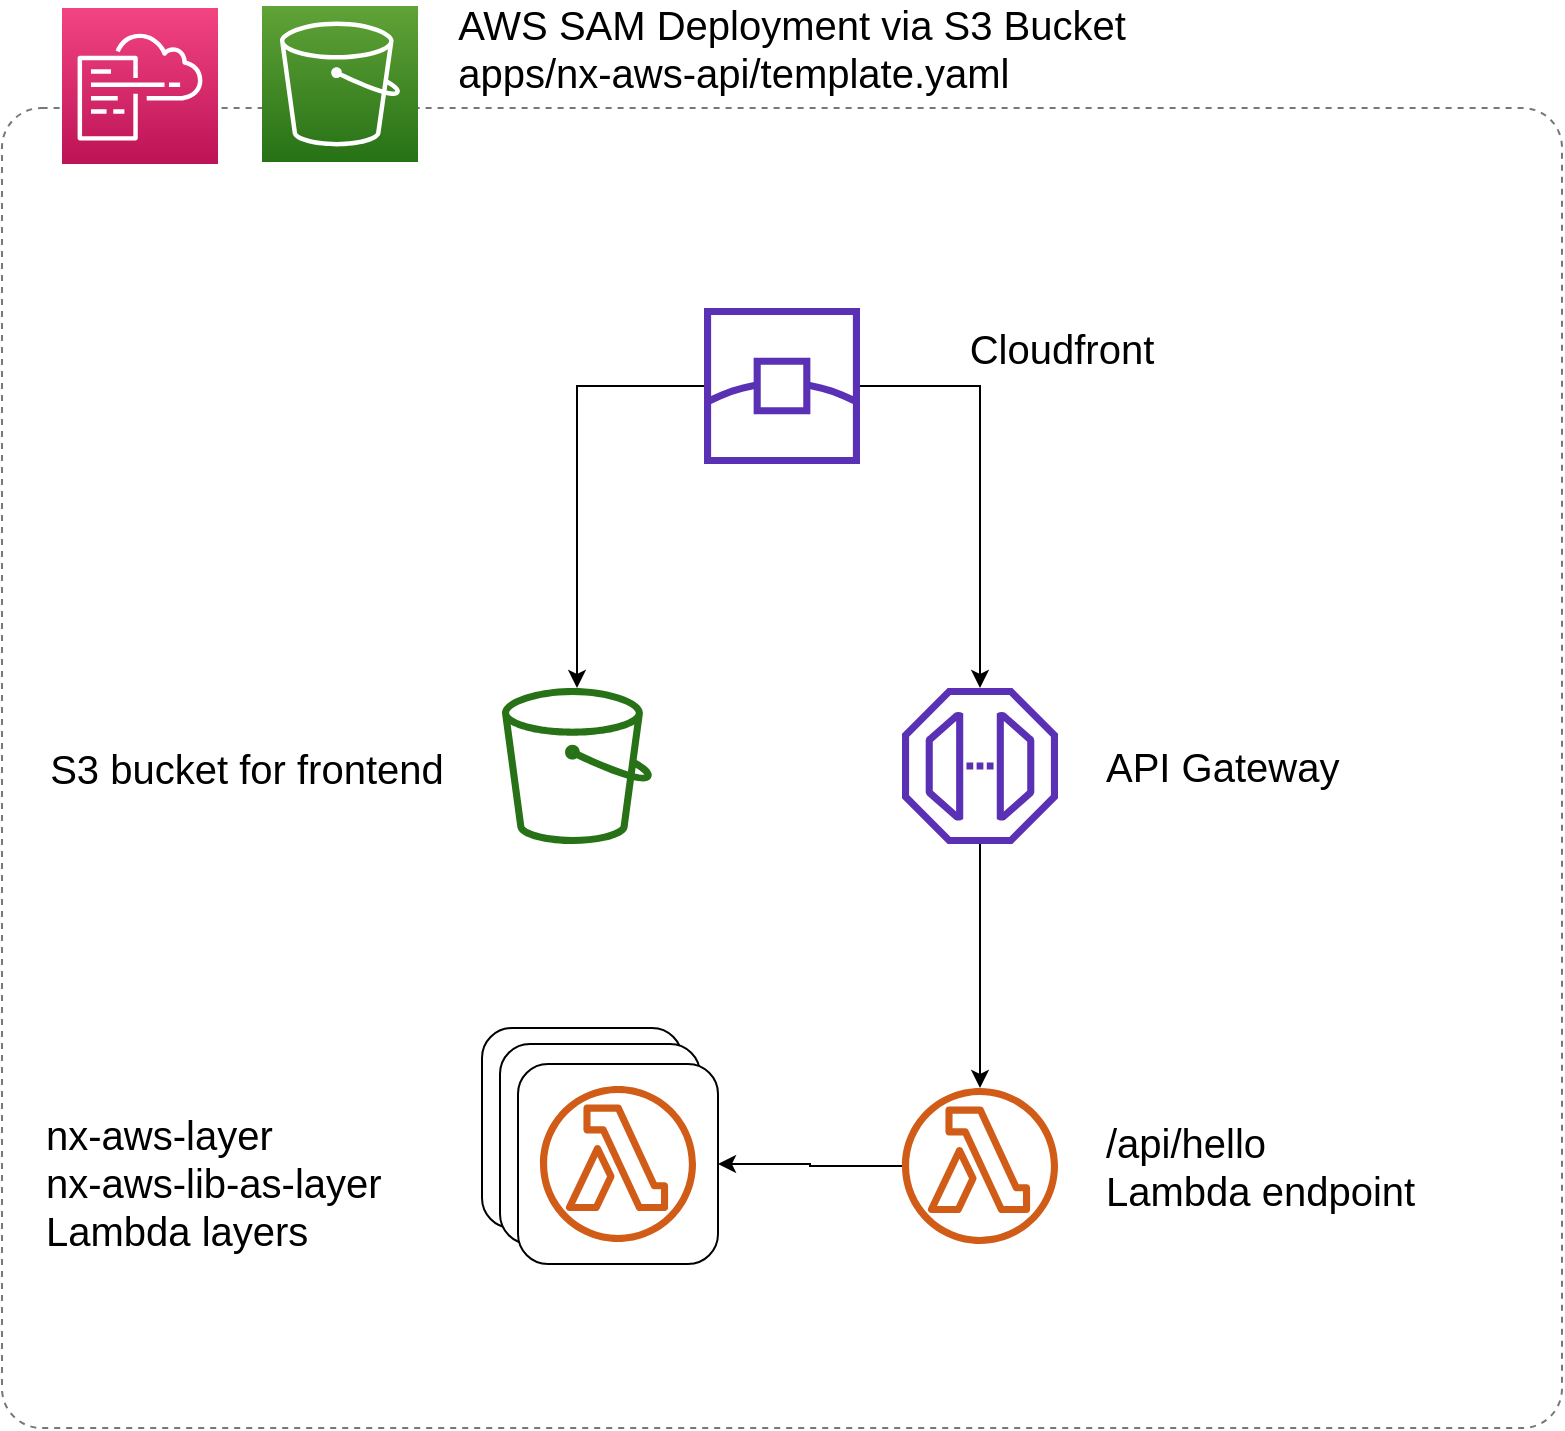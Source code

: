 <mxfile version="14.4.9"><diagram id="YsksXHKmHlCAyTe4qaAD" name="Page-1"><mxGraphModel dx="1443" dy="1986" grid="1" gridSize="10" guides="1" tooltips="1" connect="1" arrows="1" fold="1" page="1" pageScale="1" pageWidth="850" pageHeight="1100" math="0" shadow="0"><root><mxCell id="0"/><mxCell id="1" parent="0"/><mxCell id="RdjsSQ0WNaS1Q-KGjYWc-30" value="" style="rounded=1;whiteSpace=wrap;html=1;fontSize=20;fillColor=none;dashed=1;strokeColor=#777777;arcSize=3;" vertex="1" parent="1"><mxGeometry x="30" y="120" width="780" height="660" as="geometry"/></mxCell><mxCell id="RdjsSQ0WNaS1Q-KGjYWc-28" style="edgeStyle=orthogonalEdgeStyle;rounded=0;orthogonalLoop=1;jettySize=auto;html=1;entryX=1;entryY=0.5;entryDx=0;entryDy=0;" edge="1" parent="1" source="RdjsSQ0WNaS1Q-KGjYWc-2" target="RdjsSQ0WNaS1Q-KGjYWc-24"><mxGeometry relative="1" as="geometry"/></mxCell><mxCell id="RdjsSQ0WNaS1Q-KGjYWc-2" value="" style="outlineConnect=0;fontColor=#232F3E;gradientColor=none;fillColor=#D05C17;strokeColor=none;dashed=0;verticalLabelPosition=bottom;verticalAlign=top;align=center;html=1;fontSize=12;fontStyle=0;aspect=fixed;pointerEvents=1;shape=mxgraph.aws4.lambda_function;" vertex="1" parent="1"><mxGeometry x="480" y="610" width="78" height="78" as="geometry"/></mxCell><mxCell id="RdjsSQ0WNaS1Q-KGjYWc-3" value="" style="points=[[0,0,0],[0.25,0,0],[0.5,0,0],[0.75,0,0],[1,0,0],[0,1,0],[0.25,1,0],[0.5,1,0],[0.75,1,0],[1,1,0],[0,0.25,0],[0,0.5,0],[0,0.75,0],[1,0.25,0],[1,0.5,0],[1,0.75,0]];points=[[0,0,0],[0.25,0,0],[0.5,0,0],[0.75,0,0],[1,0,0],[0,1,0],[0.25,1,0],[0.5,1,0],[0.75,1,0],[1,1,0],[0,0.25,0],[0,0.5,0],[0,0.75,0],[1,0.25,0],[1,0.5,0],[1,0.75,0]];outlineConnect=0;fontColor=#232F3E;gradientColor=#F34482;gradientDirection=north;fillColor=#BC1356;strokeColor=#ffffff;dashed=0;verticalLabelPosition=bottom;verticalAlign=top;align=center;html=1;fontSize=12;fontStyle=0;aspect=fixed;shape=mxgraph.aws4.resourceIcon;resIcon=mxgraph.aws4.cloudformation;" vertex="1" parent="1"><mxGeometry x="60" y="70" width="78" height="78" as="geometry"/></mxCell><mxCell id="RdjsSQ0WNaS1Q-KGjYWc-5" value="" style="outlineConnect=0;fontColor=#232F3E;gradientColor=none;fillColor=#277116;strokeColor=none;dashed=0;verticalLabelPosition=bottom;verticalAlign=top;align=center;html=1;fontSize=12;fontStyle=0;aspect=fixed;pointerEvents=1;shape=mxgraph.aws4.bucket;" vertex="1" parent="1"><mxGeometry x="280" y="410" width="75" height="78" as="geometry"/></mxCell><mxCell id="RdjsSQ0WNaS1Q-KGjYWc-6" value="" style="points=[[0,0,0],[0.25,0,0],[0.5,0,0],[0.75,0,0],[1,0,0],[0,1,0],[0.25,1,0],[0.5,1,0],[0.75,1,0],[1,1,0],[0,0.25,0],[0,0.5,0],[0,0.75,0],[1,0.25,0],[1,0.5,0],[1,0.75,0]];outlineConnect=0;fontColor=#232F3E;gradientColor=#60A337;gradientDirection=north;fillColor=#277116;strokeColor=#ffffff;dashed=0;verticalLabelPosition=bottom;verticalAlign=top;align=center;html=1;fontSize=12;fontStyle=0;aspect=fixed;shape=mxgraph.aws4.resourceIcon;resIcon=mxgraph.aws4.s3;" vertex="1" parent="1"><mxGeometry x="160" y="69" width="78" height="78" as="geometry"/></mxCell><mxCell id="RdjsSQ0WNaS1Q-KGjYWc-20" style="edgeStyle=orthogonalEdgeStyle;rounded=0;orthogonalLoop=1;jettySize=auto;html=1;" edge="1" parent="1" source="RdjsSQ0WNaS1Q-KGjYWc-10" target="RdjsSQ0WNaS1Q-KGjYWc-5"><mxGeometry relative="1" as="geometry"/></mxCell><mxCell id="RdjsSQ0WNaS1Q-KGjYWc-21" style="edgeStyle=orthogonalEdgeStyle;rounded=0;orthogonalLoop=1;jettySize=auto;html=1;" edge="1" parent="1" source="RdjsSQ0WNaS1Q-KGjYWc-10" target="RdjsSQ0WNaS1Q-KGjYWc-11"><mxGeometry relative="1" as="geometry"/></mxCell><mxCell id="RdjsSQ0WNaS1Q-KGjYWc-10" value="" style="outlineConnect=0;fontColor=#232F3E;gradientColor=none;fillColor=#5A30B5;strokeColor=none;dashed=0;verticalLabelPosition=bottom;verticalAlign=top;align=center;html=1;fontSize=12;fontStyle=0;aspect=fixed;pointerEvents=1;shape=mxgraph.aws4.edge_location;rounded=1;" vertex="1" parent="1"><mxGeometry x="381" y="220" width="78" height="78" as="geometry"/></mxCell><mxCell id="RdjsSQ0WNaS1Q-KGjYWc-22" style="edgeStyle=orthogonalEdgeStyle;rounded=0;orthogonalLoop=1;jettySize=auto;html=1;" edge="1" parent="1" source="RdjsSQ0WNaS1Q-KGjYWc-11" target="RdjsSQ0WNaS1Q-KGjYWc-2"><mxGeometry relative="1" as="geometry"/></mxCell><mxCell id="RdjsSQ0WNaS1Q-KGjYWc-11" value="" style="outlineConnect=0;fontColor=#232F3E;gradientColor=none;fillColor=#5A30B5;strokeColor=none;dashed=0;verticalLabelPosition=bottom;verticalAlign=top;align=center;html=1;fontSize=12;fontStyle=0;aspect=fixed;pointerEvents=1;shape=mxgraph.aws4.endpoint;rounded=1;" vertex="1" parent="1"><mxGeometry x="480" y="410" width="78" height="78" as="geometry"/></mxCell><mxCell id="RdjsSQ0WNaS1Q-KGjYWc-12" value="&lt;div&gt;AWS SAM Deployment via S3 Bucket&lt;/div&gt;&lt;div align=&quot;left&quot;&gt;apps/nx-aws-api/template.yaml&lt;br&gt;&lt;/div&gt;" style="text;html=1;strokeColor=none;fillColor=none;align=center;verticalAlign=middle;whiteSpace=wrap;rounded=0;fontSize=20;" vertex="1" parent="1"><mxGeometry x="245" y="70" width="360" height="40" as="geometry"/></mxCell><mxCell id="RdjsSQ0WNaS1Q-KGjYWc-27" value="" style="group" vertex="1" connectable="0" parent="1"><mxGeometry x="270" y="580" width="118" height="118" as="geometry"/></mxCell><mxCell id="RdjsSQ0WNaS1Q-KGjYWc-26" value="" style="whiteSpace=wrap;html=1;aspect=fixed;rounded=1;" vertex="1" parent="RdjsSQ0WNaS1Q-KGjYWc-27"><mxGeometry width="100" height="100" as="geometry"/></mxCell><mxCell id="RdjsSQ0WNaS1Q-KGjYWc-23" value="" style="whiteSpace=wrap;html=1;aspect=fixed;rounded=1;" vertex="1" parent="RdjsSQ0WNaS1Q-KGjYWc-27"><mxGeometry x="9" y="8" width="100" height="100" as="geometry"/></mxCell><mxCell id="RdjsSQ0WNaS1Q-KGjYWc-24" value="" style="whiteSpace=wrap;html=1;aspect=fixed;rounded=1;" vertex="1" parent="RdjsSQ0WNaS1Q-KGjYWc-27"><mxGeometry x="18" y="18" width="100" height="100" as="geometry"/></mxCell><mxCell id="RdjsSQ0WNaS1Q-KGjYWc-25" value="" style="outlineConnect=0;fontColor=#232F3E;gradientColor=none;fillColor=#D05C17;strokeColor=none;dashed=0;verticalLabelPosition=bottom;verticalAlign=top;align=center;html=1;fontSize=12;fontStyle=0;aspect=fixed;pointerEvents=1;shape=mxgraph.aws4.lambda_function;" vertex="1" parent="RdjsSQ0WNaS1Q-KGjYWc-27"><mxGeometry x="29" y="29" width="78" height="78" as="geometry"/></mxCell><mxCell id="RdjsSQ0WNaS1Q-KGjYWc-31" value="Cloudfront" style="text;html=1;strokeColor=none;fillColor=none;align=center;verticalAlign=middle;whiteSpace=wrap;rounded=0;fontSize=20;" vertex="1" parent="1"><mxGeometry x="470" y="230" width="180" height="20" as="geometry"/></mxCell><mxCell id="RdjsSQ0WNaS1Q-KGjYWc-32" value="&lt;div align=&quot;left&quot;&gt;API Gateway&lt;/div&gt;" style="text;html=1;strokeColor=none;fillColor=none;align=left;verticalAlign=middle;whiteSpace=wrap;rounded=0;fontSize=20;" vertex="1" parent="1"><mxGeometry x="580" y="433.5" width="180" height="31" as="geometry"/></mxCell><mxCell id="RdjsSQ0WNaS1Q-KGjYWc-33" value="S3 bucket for frontend" style="text;html=1;strokeColor=none;fillColor=none;align=center;verticalAlign=middle;whiteSpace=wrap;rounded=0;fontSize=20;" vertex="1" parent="1"><mxGeometry x="50" y="440" width="205" height="20" as="geometry"/></mxCell><mxCell id="RdjsSQ0WNaS1Q-KGjYWc-34" value="&lt;div align=&quot;left&quot;&gt;/api/hello&lt;/div&gt;&lt;div align=&quot;left&quot;&gt;Lambda endpoint&lt;br&gt;&lt;/div&gt;" style="text;html=1;strokeColor=none;fillColor=none;align=left;verticalAlign=middle;whiteSpace=wrap;rounded=0;fontSize=20;" vertex="1" parent="1"><mxGeometry x="580" y="623.5" width="180" height="51" as="geometry"/></mxCell><mxCell id="RdjsSQ0WNaS1Q-KGjYWc-35" value="&lt;div&gt;nx-aws-layer&lt;/div&gt;&lt;div&gt;nx-aws-lib-as-layer&lt;br&gt;&lt;/div&gt;&lt;div&gt;Lambda layers&lt;/div&gt;" style="text;html=1;strokeColor=none;fillColor=none;align=left;verticalAlign=middle;whiteSpace=wrap;rounded=0;fontSize=20;" vertex="1" parent="1"><mxGeometry x="50" y="623.5" width="180" height="66.5" as="geometry"/></mxCell></root></mxGraphModel></diagram></mxfile>